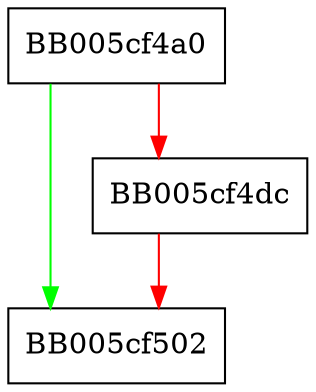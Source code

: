 digraph PKCS5_PBKDF2_HMAC_SHA1 {
  node [shape="box"];
  graph [splines=ortho];
  BB005cf4a0 -> BB005cf502 [color="green"];
  BB005cf4a0 -> BB005cf4dc [color="red"];
  BB005cf4dc -> BB005cf502 [color="red"];
}